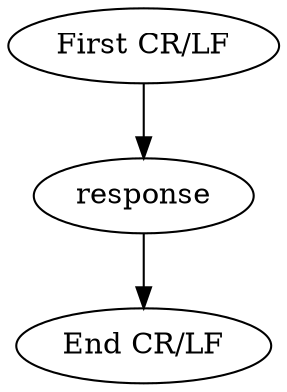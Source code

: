 digraph G {
    a[label="First CR/LF"]
    b[label="response"]
    c[label="End CR/LF"]

    a->b->c

}